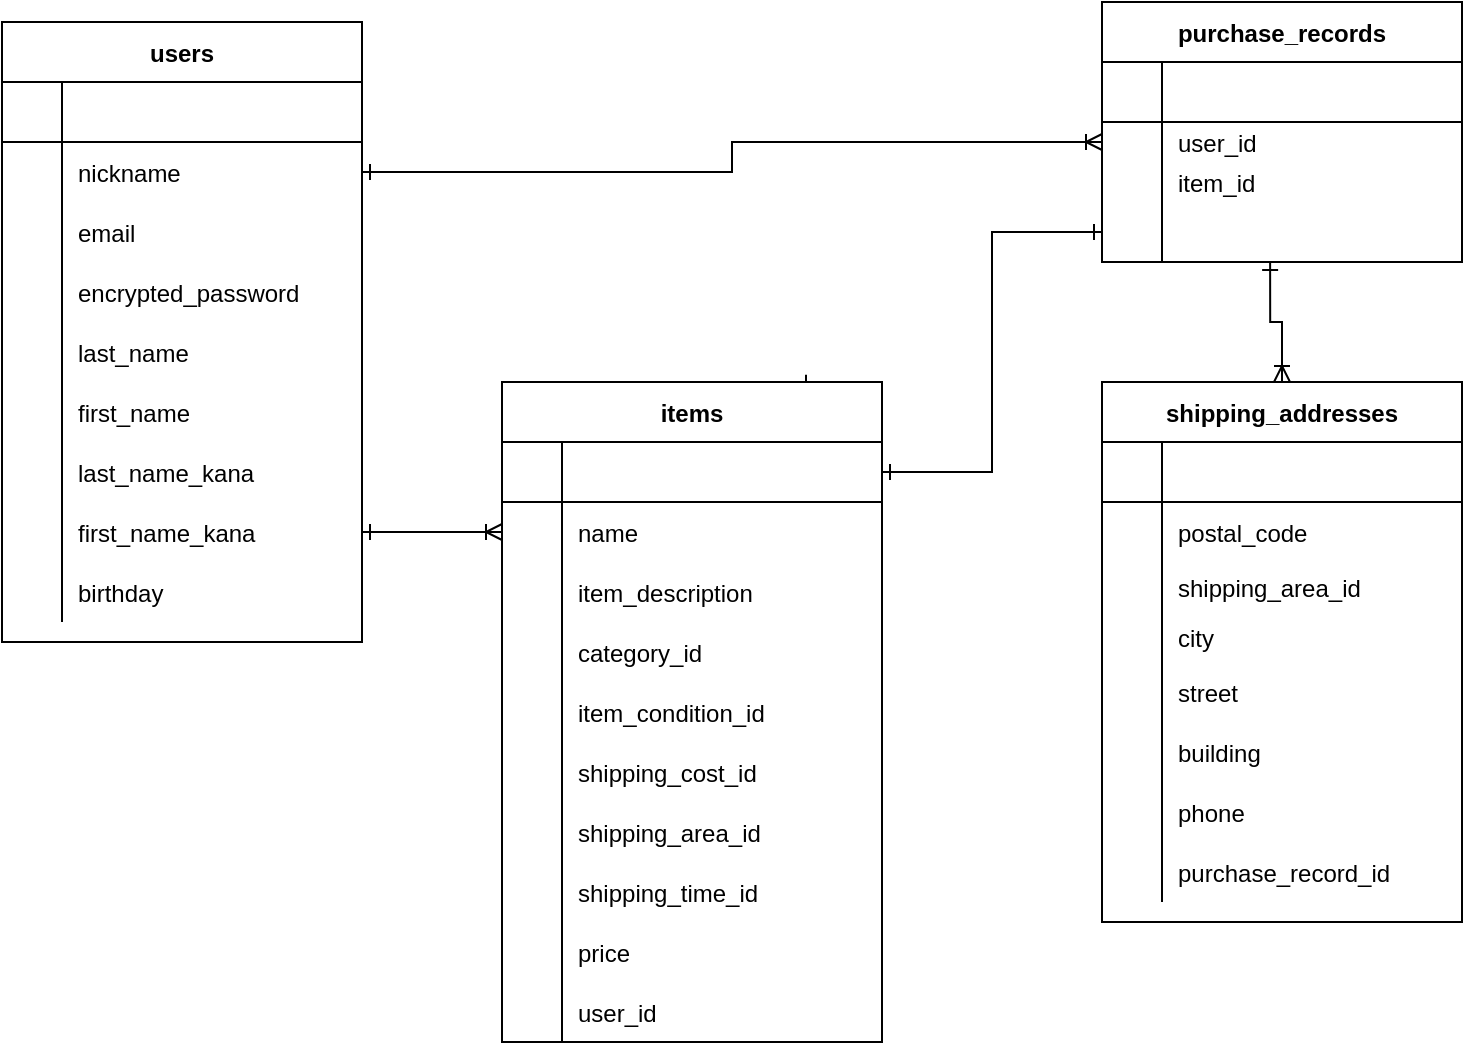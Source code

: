 <mxfile>
    <diagram id="pqvCAhpnxO1eSBbg972v" name="ページ1">
        <mxGraphModel dx="898" dy="498" grid="1" gridSize="10" guides="1" tooltips="1" connect="1" arrows="1" fold="1" page="1" pageScale="1" pageWidth="827" pageHeight="1169" math="0" shadow="0">
            <root>
                <mxCell id="0"/>
                <mxCell id="1" parent="0"/>
                <mxCell id="124" value="users" style="shape=table;startSize=30;container=1;collapsible=1;childLayout=tableLayout;fixedRows=1;rowLines=0;fontStyle=1;align=center;resizeLast=1;" parent="1" vertex="1">
                    <mxGeometry x="20" y="30" width="180" height="310" as="geometry"/>
                </mxCell>
                <mxCell id="125" value="" style="shape=partialRectangle;collapsible=0;dropTarget=0;pointerEvents=0;fillColor=none;top=0;left=0;bottom=1;right=0;points=[[0,0.5],[1,0.5]];portConstraint=eastwest;" parent="124" vertex="1">
                    <mxGeometry y="30" width="180" height="30" as="geometry"/>
                </mxCell>
                <mxCell id="126" value="" style="shape=partialRectangle;connectable=0;fillColor=none;top=0;left=0;bottom=0;right=0;fontStyle=1;overflow=hidden;" parent="125" vertex="1">
                    <mxGeometry width="30" height="30" as="geometry"/>
                </mxCell>
                <mxCell id="127" value="" style="shape=partialRectangle;connectable=0;fillColor=none;top=0;left=0;bottom=0;right=0;align=left;spacingLeft=6;fontStyle=5;overflow=hidden;" parent="125" vertex="1">
                    <mxGeometry x="30" width="150" height="30" as="geometry"/>
                </mxCell>
                <mxCell id="128" value="" style="shape=partialRectangle;collapsible=0;dropTarget=0;pointerEvents=0;fillColor=none;top=0;left=0;bottom=0;right=0;points=[[0,0.5],[1,0.5]];portConstraint=eastwest;" parent="124" vertex="1">
                    <mxGeometry y="60" width="180" height="30" as="geometry"/>
                </mxCell>
                <mxCell id="129" value="" style="shape=partialRectangle;connectable=0;fillColor=none;top=0;left=0;bottom=0;right=0;editable=1;overflow=hidden;" parent="128" vertex="1">
                    <mxGeometry width="30" height="30" as="geometry"/>
                </mxCell>
                <mxCell id="130" value="nickname" style="shape=partialRectangle;connectable=0;fillColor=none;top=0;left=0;bottom=0;right=0;align=left;spacingLeft=6;overflow=hidden;" parent="128" vertex="1">
                    <mxGeometry x="30" width="150" height="30" as="geometry"/>
                </mxCell>
                <mxCell id="131" value="" style="shape=partialRectangle;collapsible=0;dropTarget=0;pointerEvents=0;fillColor=none;top=0;left=0;bottom=0;right=0;points=[[0,0.5],[1,0.5]];portConstraint=eastwest;" parent="124" vertex="1">
                    <mxGeometry y="90" width="180" height="30" as="geometry"/>
                </mxCell>
                <mxCell id="132" value="" style="shape=partialRectangle;connectable=0;fillColor=none;top=0;left=0;bottom=0;right=0;editable=1;overflow=hidden;" parent="131" vertex="1">
                    <mxGeometry width="30" height="30" as="geometry"/>
                </mxCell>
                <mxCell id="133" value="email" style="shape=partialRectangle;connectable=0;fillColor=none;top=0;left=0;bottom=0;right=0;align=left;spacingLeft=6;overflow=hidden;" parent="131" vertex="1">
                    <mxGeometry x="30" width="150" height="30" as="geometry"/>
                </mxCell>
                <mxCell id="134" value="" style="shape=partialRectangle;collapsible=0;dropTarget=0;pointerEvents=0;fillColor=none;top=0;left=0;bottom=0;right=0;points=[[0,0.5],[1,0.5]];portConstraint=eastwest;" parent="124" vertex="1">
                    <mxGeometry y="120" width="180" height="30" as="geometry"/>
                </mxCell>
                <mxCell id="135" value="" style="shape=partialRectangle;connectable=0;fillColor=none;top=0;left=0;bottom=0;right=0;editable=1;overflow=hidden;" parent="134" vertex="1">
                    <mxGeometry width="30" height="30" as="geometry"/>
                </mxCell>
                <mxCell id="136" value="encrypted_password" style="shape=partialRectangle;connectable=0;fillColor=none;top=0;left=0;bottom=0;right=0;align=left;spacingLeft=6;overflow=hidden;" parent="134" vertex="1">
                    <mxGeometry x="30" width="150" height="30" as="geometry"/>
                </mxCell>
                <mxCell id="176" style="shape=partialRectangle;collapsible=0;dropTarget=0;pointerEvents=0;fillColor=none;top=0;left=0;bottom=0;right=0;points=[[0,0.5],[1,0.5]];portConstraint=eastwest;" parent="124" vertex="1">
                    <mxGeometry y="150" width="180" height="30" as="geometry"/>
                </mxCell>
                <mxCell id="177" style="shape=partialRectangle;connectable=0;fillColor=none;top=0;left=0;bottom=0;right=0;editable=1;overflow=hidden;" parent="176" vertex="1">
                    <mxGeometry width="30" height="30" as="geometry"/>
                </mxCell>
                <mxCell id="178" value="last_name" style="shape=partialRectangle;connectable=0;fillColor=none;top=0;left=0;bottom=0;right=0;align=left;spacingLeft=6;overflow=hidden;" parent="176" vertex="1">
                    <mxGeometry x="30" width="150" height="30" as="geometry"/>
                </mxCell>
                <mxCell id="179" style="shape=partialRectangle;collapsible=0;dropTarget=0;pointerEvents=0;fillColor=none;top=0;left=0;bottom=0;right=0;points=[[0,0.5],[1,0.5]];portConstraint=eastwest;" parent="124" vertex="1">
                    <mxGeometry y="180" width="180" height="30" as="geometry"/>
                </mxCell>
                <mxCell id="180" style="shape=partialRectangle;connectable=0;fillColor=none;top=0;left=0;bottom=0;right=0;editable=1;overflow=hidden;" parent="179" vertex="1">
                    <mxGeometry width="30" height="30" as="geometry"/>
                </mxCell>
                <mxCell id="181" value="first_name" style="shape=partialRectangle;connectable=0;fillColor=none;top=0;left=0;bottom=0;right=0;align=left;spacingLeft=6;overflow=hidden;" parent="179" vertex="1">
                    <mxGeometry x="30" width="150" height="30" as="geometry"/>
                </mxCell>
                <mxCell id="182" style="shape=partialRectangle;collapsible=0;dropTarget=0;pointerEvents=0;fillColor=none;top=0;left=0;bottom=0;right=0;points=[[0,0.5],[1,0.5]];portConstraint=eastwest;" parent="124" vertex="1">
                    <mxGeometry y="210" width="180" height="30" as="geometry"/>
                </mxCell>
                <mxCell id="183" style="shape=partialRectangle;connectable=0;fillColor=none;top=0;left=0;bottom=0;right=0;editable=1;overflow=hidden;" parent="182" vertex="1">
                    <mxGeometry width="30" height="30" as="geometry"/>
                </mxCell>
                <mxCell id="184" value="last_name_kana" style="shape=partialRectangle;connectable=0;fillColor=none;top=0;left=0;bottom=0;right=0;align=left;spacingLeft=6;overflow=hidden;" parent="182" vertex="1">
                    <mxGeometry x="30" width="150" height="30" as="geometry"/>
                </mxCell>
                <mxCell id="185" style="shape=partialRectangle;collapsible=0;dropTarget=0;pointerEvents=0;fillColor=none;top=0;left=0;bottom=0;right=0;points=[[0,0.5],[1,0.5]];portConstraint=eastwest;" parent="124" vertex="1">
                    <mxGeometry y="240" width="180" height="30" as="geometry"/>
                </mxCell>
                <mxCell id="186" style="shape=partialRectangle;connectable=0;fillColor=none;top=0;left=0;bottom=0;right=0;editable=1;overflow=hidden;" parent="185" vertex="1">
                    <mxGeometry width="30" height="30" as="geometry"/>
                </mxCell>
                <mxCell id="187" value="first_name_kana" style="shape=partialRectangle;connectable=0;fillColor=none;top=0;left=0;bottom=0;right=0;align=left;spacingLeft=6;overflow=hidden;" parent="185" vertex="1">
                    <mxGeometry x="30" width="150" height="30" as="geometry"/>
                </mxCell>
                <mxCell id="240" style="shape=partialRectangle;collapsible=0;dropTarget=0;pointerEvents=0;fillColor=none;top=0;left=0;bottom=0;right=0;points=[[0,0.5],[1,0.5]];portConstraint=eastwest;" vertex="1" parent="124">
                    <mxGeometry y="270" width="180" height="30" as="geometry"/>
                </mxCell>
                <mxCell id="241" style="shape=partialRectangle;connectable=0;fillColor=none;top=0;left=0;bottom=0;right=0;editable=1;overflow=hidden;" vertex="1" parent="240">
                    <mxGeometry width="30" height="30" as="geometry"/>
                </mxCell>
                <mxCell id="242" value="birthday" style="shape=partialRectangle;connectable=0;fillColor=none;top=0;left=0;bottom=0;right=0;align=left;spacingLeft=6;overflow=hidden;" vertex="1" parent="240">
                    <mxGeometry x="30" width="150" height="30" as="geometry"/>
                </mxCell>
                <mxCell id="137" value="purchase_records" style="shape=table;startSize=30;container=1;collapsible=1;childLayout=tableLayout;fixedRows=1;rowLines=0;fontStyle=1;align=center;resizeLast=1;" parent="1" vertex="1">
                    <mxGeometry x="570" y="20" width="180" height="130" as="geometry"/>
                </mxCell>
                <mxCell id="138" value="" style="shape=partialRectangle;collapsible=0;dropTarget=0;pointerEvents=0;fillColor=none;top=0;left=0;bottom=1;right=0;points=[[0,0.5],[1,0.5]];portConstraint=eastwest;" parent="137" vertex="1">
                    <mxGeometry y="30" width="180" height="30" as="geometry"/>
                </mxCell>
                <mxCell id="139" value="" style="shape=partialRectangle;connectable=0;fillColor=none;top=0;left=0;bottom=0;right=0;fontStyle=1;overflow=hidden;" parent="138" vertex="1">
                    <mxGeometry width="30" height="30" as="geometry"/>
                </mxCell>
                <mxCell id="140" value="" style="shape=partialRectangle;connectable=0;fillColor=none;top=0;left=0;bottom=0;right=0;align=left;spacingLeft=6;fontStyle=5;overflow=hidden;" parent="138" vertex="1">
                    <mxGeometry x="30" width="150" height="30" as="geometry"/>
                </mxCell>
                <mxCell id="141" value="" style="shape=partialRectangle;collapsible=0;dropTarget=0;pointerEvents=0;fillColor=none;top=0;left=0;bottom=0;right=0;points=[[0,0.5],[1,0.5]];portConstraint=eastwest;" parent="137" vertex="1">
                    <mxGeometry y="60" width="180" height="20" as="geometry"/>
                </mxCell>
                <mxCell id="142" value="" style="shape=partialRectangle;connectable=0;fillColor=none;top=0;left=0;bottom=0;right=0;editable=1;overflow=hidden;" parent="141" vertex="1">
                    <mxGeometry width="30" height="20" as="geometry"/>
                </mxCell>
                <mxCell id="143" value="user_id" style="shape=partialRectangle;connectable=0;fillColor=none;top=0;left=0;bottom=0;right=0;align=left;spacingLeft=6;overflow=hidden;" parent="141" vertex="1">
                    <mxGeometry x="30" width="150" height="20" as="geometry"/>
                </mxCell>
                <mxCell id="144" value="" style="shape=partialRectangle;collapsible=0;dropTarget=0;pointerEvents=0;fillColor=none;top=0;left=0;bottom=0;right=0;points=[[0,0.5],[1,0.5]];portConstraint=eastwest;" parent="137" vertex="1">
                    <mxGeometry y="80" width="180" height="20" as="geometry"/>
                </mxCell>
                <mxCell id="145" value="" style="shape=partialRectangle;connectable=0;fillColor=none;top=0;left=0;bottom=0;right=0;editable=1;overflow=hidden;" parent="144" vertex="1">
                    <mxGeometry width="30" height="20" as="geometry"/>
                </mxCell>
                <mxCell id="146" value="item_id" style="shape=partialRectangle;connectable=0;fillColor=none;top=0;left=0;bottom=0;right=0;align=left;spacingLeft=6;overflow=hidden;" parent="144" vertex="1">
                    <mxGeometry x="30" width="150" height="20" as="geometry"/>
                </mxCell>
                <mxCell id="147" value="" style="shape=partialRectangle;collapsible=0;dropTarget=0;pointerEvents=0;fillColor=none;top=0;left=0;bottom=0;right=0;points=[[0,0.5],[1,0.5]];portConstraint=eastwest;" parent="137" vertex="1">
                    <mxGeometry y="100" width="180" height="30" as="geometry"/>
                </mxCell>
                <mxCell id="148" value="" style="shape=partialRectangle;connectable=0;fillColor=none;top=0;left=0;bottom=0;right=0;editable=1;overflow=hidden;" parent="147" vertex="1">
                    <mxGeometry width="30" height="30" as="geometry"/>
                </mxCell>
                <mxCell id="149" value="" style="shape=partialRectangle;connectable=0;fillColor=none;top=0;left=0;bottom=0;right=0;align=left;spacingLeft=6;overflow=hidden;" parent="147" vertex="1">
                    <mxGeometry x="30" width="150" height="30" as="geometry"/>
                </mxCell>
                <mxCell id="150" value="items" style="shape=table;startSize=30;container=1;collapsible=1;childLayout=tableLayout;fixedRows=1;rowLines=0;fontStyle=1;align=center;resizeLast=1;" parent="1" vertex="1">
                    <mxGeometry x="270" y="210" width="190" height="330" as="geometry"/>
                </mxCell>
                <mxCell id="151" value="" style="shape=partialRectangle;collapsible=0;dropTarget=0;pointerEvents=0;fillColor=none;top=0;left=0;bottom=1;right=0;points=[[0,0.5],[1,0.5]];portConstraint=eastwest;" parent="150" vertex="1">
                    <mxGeometry y="30" width="190" height="30" as="geometry"/>
                </mxCell>
                <mxCell id="152" value="" style="shape=partialRectangle;connectable=0;fillColor=none;top=0;left=0;bottom=0;right=0;fontStyle=1;overflow=hidden;" parent="151" vertex="1">
                    <mxGeometry width="30" height="30" as="geometry"/>
                </mxCell>
                <mxCell id="153" value="" style="shape=partialRectangle;connectable=0;fillColor=none;top=0;left=0;bottom=0;right=0;align=left;spacingLeft=6;fontStyle=5;overflow=hidden;" parent="151" vertex="1">
                    <mxGeometry x="30" width="160" height="30" as="geometry"/>
                </mxCell>
                <mxCell id="154" value="" style="shape=partialRectangle;collapsible=0;dropTarget=0;pointerEvents=0;fillColor=none;top=0;left=0;bottom=0;right=0;points=[[0,0.5],[1,0.5]];portConstraint=eastwest;" parent="150" vertex="1">
                    <mxGeometry y="60" width="190" height="30" as="geometry"/>
                </mxCell>
                <mxCell id="155" value="" style="shape=partialRectangle;connectable=0;fillColor=none;top=0;left=0;bottom=0;right=0;editable=1;overflow=hidden;" parent="154" vertex="1">
                    <mxGeometry width="30" height="30" as="geometry"/>
                </mxCell>
                <mxCell id="156" value="name" style="shape=partialRectangle;connectable=0;fillColor=none;top=0;left=0;bottom=0;right=0;align=left;spacingLeft=6;overflow=hidden;" parent="154" vertex="1">
                    <mxGeometry x="30" width="160" height="30" as="geometry"/>
                </mxCell>
                <mxCell id="157" value="" style="shape=partialRectangle;collapsible=0;dropTarget=0;pointerEvents=0;fillColor=none;top=0;left=0;bottom=0;right=0;points=[[0,0.5],[1,0.5]];portConstraint=eastwest;" parent="150" vertex="1">
                    <mxGeometry y="90" width="190" height="30" as="geometry"/>
                </mxCell>
                <mxCell id="158" value="" style="shape=partialRectangle;connectable=0;fillColor=none;top=0;left=0;bottom=0;right=0;editable=1;overflow=hidden;" parent="157" vertex="1">
                    <mxGeometry width="30" height="30" as="geometry"/>
                </mxCell>
                <mxCell id="159" value="item_description" style="shape=partialRectangle;connectable=0;fillColor=none;top=0;left=0;bottom=0;right=0;align=left;spacingLeft=6;overflow=hidden;" parent="157" vertex="1">
                    <mxGeometry x="30" width="160" height="30" as="geometry"/>
                </mxCell>
                <mxCell id="160" value="" style="shape=partialRectangle;collapsible=0;dropTarget=0;pointerEvents=0;fillColor=none;top=0;left=0;bottom=0;right=0;points=[[0,0.5],[1,0.5]];portConstraint=eastwest;" parent="150" vertex="1">
                    <mxGeometry y="120" width="190" height="30" as="geometry"/>
                </mxCell>
                <mxCell id="161" value="" style="shape=partialRectangle;connectable=0;fillColor=none;top=0;left=0;bottom=0;right=0;editable=1;overflow=hidden;" parent="160" vertex="1">
                    <mxGeometry width="30" height="30" as="geometry"/>
                </mxCell>
                <mxCell id="162" value="category_id" style="shape=partialRectangle;connectable=0;fillColor=none;top=0;left=0;bottom=0;right=0;align=left;spacingLeft=6;overflow=hidden;" parent="160" vertex="1">
                    <mxGeometry x="30" width="160" height="30" as="geometry"/>
                </mxCell>
                <mxCell id="206" style="shape=partialRectangle;collapsible=0;dropTarget=0;pointerEvents=0;fillColor=none;top=0;left=0;bottom=0;right=0;points=[[0,0.5],[1,0.5]];portConstraint=eastwest;" parent="150" vertex="1">
                    <mxGeometry y="150" width="190" height="30" as="geometry"/>
                </mxCell>
                <mxCell id="207" style="shape=partialRectangle;connectable=0;fillColor=none;top=0;left=0;bottom=0;right=0;editable=1;overflow=hidden;" parent="206" vertex="1">
                    <mxGeometry width="30" height="30" as="geometry"/>
                </mxCell>
                <mxCell id="208" value="item_condition_id" style="shape=partialRectangle;connectable=0;fillColor=none;top=0;left=0;bottom=0;right=0;align=left;spacingLeft=6;overflow=hidden;" parent="206" vertex="1">
                    <mxGeometry x="30" width="160" height="30" as="geometry"/>
                </mxCell>
                <mxCell id="261" style="shape=partialRectangle;collapsible=0;dropTarget=0;pointerEvents=0;fillColor=none;top=0;left=0;bottom=0;right=0;points=[[0,0.5],[1,0.5]];portConstraint=eastwest;" vertex="1" parent="150">
                    <mxGeometry y="180" width="190" height="30" as="geometry"/>
                </mxCell>
                <mxCell id="262" style="shape=partialRectangle;connectable=0;fillColor=none;top=0;left=0;bottom=0;right=0;editable=1;overflow=hidden;" vertex="1" parent="261">
                    <mxGeometry width="30" height="30" as="geometry"/>
                </mxCell>
                <mxCell id="263" value="shipping_cost_id" style="shape=partialRectangle;connectable=0;fillColor=none;top=0;left=0;bottom=0;right=0;align=left;spacingLeft=6;overflow=hidden;" vertex="1" parent="261">
                    <mxGeometry x="30" width="160" height="30" as="geometry"/>
                </mxCell>
                <mxCell id="258" style="shape=partialRectangle;collapsible=0;dropTarget=0;pointerEvents=0;fillColor=none;top=0;left=0;bottom=0;right=0;points=[[0,0.5],[1,0.5]];portConstraint=eastwest;" vertex="1" parent="150">
                    <mxGeometry y="210" width="190" height="30" as="geometry"/>
                </mxCell>
                <mxCell id="259" style="shape=partialRectangle;connectable=0;fillColor=none;top=0;left=0;bottom=0;right=0;editable=1;overflow=hidden;" vertex="1" parent="258">
                    <mxGeometry width="30" height="30" as="geometry"/>
                </mxCell>
                <mxCell id="260" value="shipping_area_id" style="shape=partialRectangle;connectable=0;fillColor=none;top=0;left=0;bottom=0;right=0;align=left;spacingLeft=6;overflow=hidden;" vertex="1" parent="258">
                    <mxGeometry x="30" width="160" height="30" as="geometry"/>
                </mxCell>
                <mxCell id="255" style="shape=partialRectangle;collapsible=0;dropTarget=0;pointerEvents=0;fillColor=none;top=0;left=0;bottom=0;right=0;points=[[0,0.5],[1,0.5]];portConstraint=eastwest;" vertex="1" parent="150">
                    <mxGeometry y="240" width="190" height="30" as="geometry"/>
                </mxCell>
                <mxCell id="256" style="shape=partialRectangle;connectable=0;fillColor=none;top=0;left=0;bottom=0;right=0;editable=1;overflow=hidden;" vertex="1" parent="255">
                    <mxGeometry width="30" height="30" as="geometry"/>
                </mxCell>
                <mxCell id="257" value="shipping_time_id" style="shape=partialRectangle;connectable=0;fillColor=none;top=0;left=0;bottom=0;right=0;align=left;spacingLeft=6;overflow=hidden;" vertex="1" parent="255">
                    <mxGeometry x="30" width="160" height="30" as="geometry"/>
                </mxCell>
                <mxCell id="252" style="shape=partialRectangle;collapsible=0;dropTarget=0;pointerEvents=0;fillColor=none;top=0;left=0;bottom=0;right=0;points=[[0,0.5],[1,0.5]];portConstraint=eastwest;" vertex="1" parent="150">
                    <mxGeometry y="270" width="190" height="30" as="geometry"/>
                </mxCell>
                <mxCell id="253" style="shape=partialRectangle;connectable=0;fillColor=none;top=0;left=0;bottom=0;right=0;editable=1;overflow=hidden;" vertex="1" parent="252">
                    <mxGeometry width="30" height="30" as="geometry"/>
                </mxCell>
                <mxCell id="254" value="price" style="shape=partialRectangle;connectable=0;fillColor=none;top=0;left=0;bottom=0;right=0;align=left;spacingLeft=6;overflow=hidden;" vertex="1" parent="252">
                    <mxGeometry x="30" width="160" height="30" as="geometry"/>
                </mxCell>
                <mxCell id="203" style="shape=partialRectangle;collapsible=0;dropTarget=0;pointerEvents=0;fillColor=none;top=0;left=0;bottom=0;right=0;points=[[0,0.5],[1,0.5]];portConstraint=eastwest;" parent="150" vertex="1">
                    <mxGeometry y="300" width="190" height="30" as="geometry"/>
                </mxCell>
                <mxCell id="204" style="shape=partialRectangle;connectable=0;fillColor=none;top=0;left=0;bottom=0;right=0;editable=1;overflow=hidden;" parent="203" vertex="1">
                    <mxGeometry width="30" height="30" as="geometry"/>
                </mxCell>
                <mxCell id="205" value="user_id" style="shape=partialRectangle;connectable=0;fillColor=none;top=0;left=0;bottom=0;right=0;align=left;spacingLeft=6;overflow=hidden;" parent="203" vertex="1">
                    <mxGeometry x="30" width="160" height="30" as="geometry"/>
                </mxCell>
                <mxCell id="239" style="edgeStyle=orthogonalEdgeStyle;rounded=0;orthogonalLoop=1;jettySize=auto;html=1;entryX=0.467;entryY=1;entryDx=0;entryDy=0;entryPerimeter=0;startArrow=ERoneToMany;startFill=0;endArrow=ERone;endFill=0;strokeWidth=1;" parent="1" source="163" target="147" edge="1">
                    <mxGeometry relative="1" as="geometry"/>
                </mxCell>
                <mxCell id="163" value="shipping_addresses" style="shape=table;startSize=30;container=1;collapsible=1;childLayout=tableLayout;fixedRows=1;rowLines=0;fontStyle=1;align=center;resizeLast=1;" parent="1" vertex="1">
                    <mxGeometry x="570" y="210" width="180" height="270" as="geometry"/>
                </mxCell>
                <mxCell id="164" value="" style="shape=partialRectangle;collapsible=0;dropTarget=0;pointerEvents=0;fillColor=none;top=0;left=0;bottom=1;right=0;points=[[0,0.5],[1,0.5]];portConstraint=eastwest;" parent="163" vertex="1">
                    <mxGeometry y="30" width="180" height="30" as="geometry"/>
                </mxCell>
                <mxCell id="165" value="" style="shape=partialRectangle;connectable=0;fillColor=none;top=0;left=0;bottom=0;right=0;fontStyle=1;overflow=hidden;" parent="164" vertex="1">
                    <mxGeometry width="30" height="30" as="geometry"/>
                </mxCell>
                <mxCell id="166" value="" style="shape=partialRectangle;connectable=0;fillColor=none;top=0;left=0;bottom=0;right=0;align=left;spacingLeft=6;fontStyle=5;overflow=hidden;" parent="164" vertex="1">
                    <mxGeometry x="30" width="150" height="30" as="geometry"/>
                </mxCell>
                <mxCell id="167" value="" style="shape=partialRectangle;collapsible=0;dropTarget=0;pointerEvents=0;fillColor=none;top=0;left=0;bottom=0;right=0;points=[[0,0.5],[1,0.5]];portConstraint=eastwest;" parent="163" vertex="1">
                    <mxGeometry y="60" width="180" height="30" as="geometry"/>
                </mxCell>
                <mxCell id="168" value="" style="shape=partialRectangle;connectable=0;fillColor=none;top=0;left=0;bottom=0;right=0;editable=1;overflow=hidden;" parent="167" vertex="1">
                    <mxGeometry width="30" height="30" as="geometry"/>
                </mxCell>
                <mxCell id="169" value="postal_code" style="shape=partialRectangle;connectable=0;fillColor=none;top=0;left=0;bottom=0;right=0;align=left;spacingLeft=6;overflow=hidden;" parent="167" vertex="1">
                    <mxGeometry x="30" width="150" height="30" as="geometry"/>
                </mxCell>
                <mxCell id="268" style="shape=partialRectangle;collapsible=0;dropTarget=0;pointerEvents=0;fillColor=none;top=0;left=0;bottom=0;right=0;points=[[0,0.5],[1,0.5]];portConstraint=eastwest;" vertex="1" parent="163">
                    <mxGeometry y="90" width="180" height="25" as="geometry"/>
                </mxCell>
                <mxCell id="269" style="shape=partialRectangle;connectable=0;fillColor=none;top=0;left=0;bottom=0;right=0;editable=1;overflow=hidden;" vertex="1" parent="268">
                    <mxGeometry width="30" height="25" as="geometry"/>
                </mxCell>
                <mxCell id="270" value="shipping_area_id" style="shape=partialRectangle;connectable=0;fillColor=none;top=0;left=0;bottom=0;right=0;align=left;spacingLeft=6;overflow=hidden;" vertex="1" parent="268">
                    <mxGeometry x="30" width="150" height="25" as="geometry"/>
                </mxCell>
                <mxCell id="173" value="" style="shape=partialRectangle;collapsible=0;dropTarget=0;pointerEvents=0;fillColor=none;top=0;left=0;bottom=0;right=0;points=[[0,0.5],[1,0.5]];portConstraint=eastwest;" parent="163" vertex="1">
                    <mxGeometry y="115" width="180" height="25" as="geometry"/>
                </mxCell>
                <mxCell id="174" value="" style="shape=partialRectangle;connectable=0;fillColor=none;top=0;left=0;bottom=0;right=0;editable=1;overflow=hidden;" parent="173" vertex="1">
                    <mxGeometry width="30" height="25" as="geometry"/>
                </mxCell>
                <mxCell id="175" value="city" style="shape=partialRectangle;connectable=0;fillColor=none;top=0;left=0;bottom=0;right=0;align=left;spacingLeft=6;overflow=hidden;" parent="173" vertex="1">
                    <mxGeometry x="30" width="150" height="25" as="geometry"/>
                </mxCell>
                <mxCell id="221" style="shape=partialRectangle;collapsible=0;dropTarget=0;pointerEvents=0;fillColor=none;top=0;left=0;bottom=0;right=0;points=[[0,0.5],[1,0.5]];portConstraint=eastwest;" parent="163" vertex="1">
                    <mxGeometry y="140" width="180" height="30" as="geometry"/>
                </mxCell>
                <mxCell id="222" style="shape=partialRectangle;connectable=0;fillColor=none;top=0;left=0;bottom=0;right=0;editable=1;overflow=hidden;" parent="221" vertex="1">
                    <mxGeometry width="30" height="30" as="geometry"/>
                </mxCell>
                <mxCell id="223" value="street" style="shape=partialRectangle;connectable=0;fillColor=none;top=0;left=0;bottom=0;right=0;align=left;spacingLeft=6;overflow=hidden;" parent="221" vertex="1">
                    <mxGeometry x="30" width="150" height="30" as="geometry"/>
                </mxCell>
                <mxCell id="218" style="shape=partialRectangle;collapsible=0;dropTarget=0;pointerEvents=0;fillColor=none;top=0;left=0;bottom=0;right=0;points=[[0,0.5],[1,0.5]];portConstraint=eastwest;" parent="163" vertex="1">
                    <mxGeometry y="170" width="180" height="30" as="geometry"/>
                </mxCell>
                <mxCell id="219" style="shape=partialRectangle;connectable=0;fillColor=none;top=0;left=0;bottom=0;right=0;editable=1;overflow=hidden;" parent="218" vertex="1">
                    <mxGeometry width="30" height="30" as="geometry"/>
                </mxCell>
                <mxCell id="220" value="building" style="shape=partialRectangle;connectable=0;fillColor=none;top=0;left=0;bottom=0;right=0;align=left;spacingLeft=6;overflow=hidden;" parent="218" vertex="1">
                    <mxGeometry x="30" width="150" height="30" as="geometry"/>
                </mxCell>
                <mxCell id="215" style="shape=partialRectangle;collapsible=0;dropTarget=0;pointerEvents=0;fillColor=none;top=0;left=0;bottom=0;right=0;points=[[0,0.5],[1,0.5]];portConstraint=eastwest;" parent="163" vertex="1">
                    <mxGeometry y="200" width="180" height="30" as="geometry"/>
                </mxCell>
                <mxCell id="216" style="shape=partialRectangle;connectable=0;fillColor=none;top=0;left=0;bottom=0;right=0;editable=1;overflow=hidden;" parent="215" vertex="1">
                    <mxGeometry width="30" height="30" as="geometry"/>
                </mxCell>
                <mxCell id="217" value="phone" style="shape=partialRectangle;connectable=0;fillColor=none;top=0;left=0;bottom=0;right=0;align=left;spacingLeft=6;overflow=hidden;" parent="215" vertex="1">
                    <mxGeometry x="30" width="150" height="30" as="geometry"/>
                </mxCell>
                <mxCell id="212" style="shape=partialRectangle;collapsible=0;dropTarget=0;pointerEvents=0;fillColor=none;top=0;left=0;bottom=0;right=0;points=[[0,0.5],[1,0.5]];portConstraint=eastwest;" parent="163" vertex="1">
                    <mxGeometry y="230" width="180" height="30" as="geometry"/>
                </mxCell>
                <mxCell id="213" style="shape=partialRectangle;connectable=0;fillColor=none;top=0;left=0;bottom=0;right=0;editable=1;overflow=hidden;" parent="212" vertex="1">
                    <mxGeometry width="30" height="30" as="geometry"/>
                </mxCell>
                <mxCell id="214" value="purchase_record_id" style="shape=partialRectangle;connectable=0;fillColor=none;top=0;left=0;bottom=0;right=0;align=left;spacingLeft=6;overflow=hidden;fontStyle=0" parent="212" vertex="1">
                    <mxGeometry x="30" width="150" height="30" as="geometry"/>
                </mxCell>
                <mxCell id="227" style="edgeStyle=orthogonalEdgeStyle;rounded=0;orthogonalLoop=1;jettySize=auto;html=1;exitX=0.75;exitY=0;exitDx=0;exitDy=0;entryX=0.8;entryY=-0.011;entryDx=0;entryDy=0;entryPerimeter=0;endArrow=none;endFill=0;strokeWidth=1;" parent="1" source="150" target="150" edge="1">
                    <mxGeometry relative="1" as="geometry"/>
                </mxCell>
                <mxCell id="229" style="edgeStyle=orthogonalEdgeStyle;rounded=0;orthogonalLoop=1;jettySize=auto;html=1;entryX=0;entryY=0.5;entryDx=0;entryDy=0;endArrow=ERoneToMany;endFill=0;strokeWidth=1;startArrow=ERone;startFill=0;" parent="1" source="128" target="141" edge="1">
                    <mxGeometry relative="1" as="geometry"/>
                </mxCell>
                <mxCell id="230" style="edgeStyle=orthogonalEdgeStyle;rounded=0;orthogonalLoop=1;jettySize=auto;html=1;entryX=0;entryY=0.5;entryDx=0;entryDy=0;startArrow=ERone;startFill=0;endArrow=ERoneToMany;endFill=0;strokeWidth=1;" parent="1" source="185" target="154" edge="1">
                    <mxGeometry relative="1" as="geometry"/>
                </mxCell>
                <mxCell id="231" style="edgeStyle=orthogonalEdgeStyle;rounded=0;orthogonalLoop=1;jettySize=auto;html=1;exitX=1;exitY=0.5;exitDx=0;exitDy=0;startArrow=ERone;startFill=0;endArrow=ERone;endFill=0;strokeWidth=1;" parent="1" source="151" target="147" edge="1">
                    <mxGeometry relative="1" as="geometry"/>
                </mxCell>
            </root>
        </mxGraphModel>
    </diagram>
</mxfile>